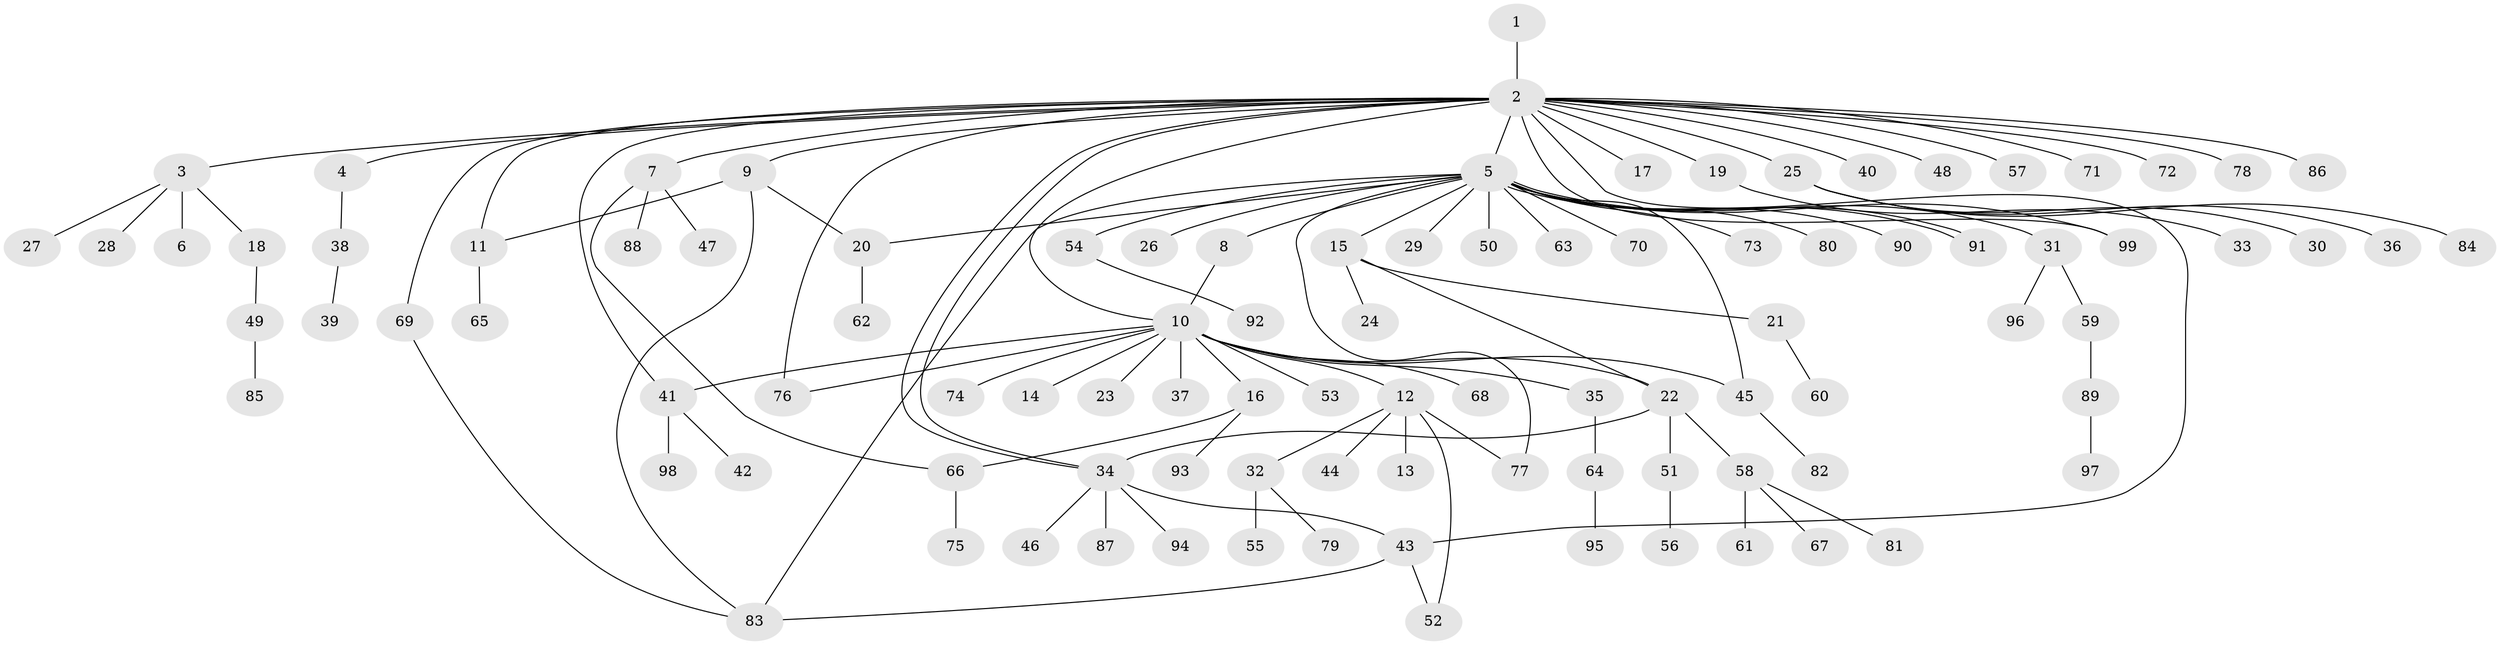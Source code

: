 // coarse degree distribution, {1: 0.8974358974358975, 15: 0.02564102564102564, 2: 0.02564102564102564, 7: 0.02564102564102564, 21: 0.02564102564102564}
// Generated by graph-tools (version 1.1) at 2025/51/03/04/25 21:51:01]
// undirected, 99 vertices, 116 edges
graph export_dot {
graph [start="1"]
  node [color=gray90,style=filled];
  1;
  2;
  3;
  4;
  5;
  6;
  7;
  8;
  9;
  10;
  11;
  12;
  13;
  14;
  15;
  16;
  17;
  18;
  19;
  20;
  21;
  22;
  23;
  24;
  25;
  26;
  27;
  28;
  29;
  30;
  31;
  32;
  33;
  34;
  35;
  36;
  37;
  38;
  39;
  40;
  41;
  42;
  43;
  44;
  45;
  46;
  47;
  48;
  49;
  50;
  51;
  52;
  53;
  54;
  55;
  56;
  57;
  58;
  59;
  60;
  61;
  62;
  63;
  64;
  65;
  66;
  67;
  68;
  69;
  70;
  71;
  72;
  73;
  74;
  75;
  76;
  77;
  78;
  79;
  80;
  81;
  82;
  83;
  84;
  85;
  86;
  87;
  88;
  89;
  90;
  91;
  92;
  93;
  94;
  95;
  96;
  97;
  98;
  99;
  1 -- 2;
  2 -- 3;
  2 -- 4;
  2 -- 5;
  2 -- 7;
  2 -- 9;
  2 -- 10;
  2 -- 11;
  2 -- 17;
  2 -- 19;
  2 -- 25;
  2 -- 34;
  2 -- 34;
  2 -- 40;
  2 -- 41;
  2 -- 43;
  2 -- 48;
  2 -- 57;
  2 -- 69;
  2 -- 71;
  2 -- 72;
  2 -- 76;
  2 -- 78;
  2 -- 86;
  2 -- 99;
  3 -- 6;
  3 -- 18;
  3 -- 27;
  3 -- 28;
  4 -- 38;
  5 -- 8;
  5 -- 15;
  5 -- 20;
  5 -- 26;
  5 -- 29;
  5 -- 31;
  5 -- 45;
  5 -- 50;
  5 -- 54;
  5 -- 63;
  5 -- 70;
  5 -- 73;
  5 -- 77;
  5 -- 80;
  5 -- 83;
  5 -- 90;
  5 -- 91;
  5 -- 91;
  5 -- 99;
  7 -- 47;
  7 -- 66;
  7 -- 88;
  8 -- 10;
  9 -- 11;
  9 -- 20;
  9 -- 83;
  10 -- 12;
  10 -- 14;
  10 -- 16;
  10 -- 22;
  10 -- 23;
  10 -- 35;
  10 -- 37;
  10 -- 41;
  10 -- 45;
  10 -- 53;
  10 -- 68;
  10 -- 74;
  10 -- 76;
  11 -- 65;
  12 -- 13;
  12 -- 32;
  12 -- 44;
  12 -- 52;
  12 -- 77;
  15 -- 21;
  15 -- 22;
  15 -- 24;
  16 -- 66;
  16 -- 93;
  18 -- 49;
  19 -- 33;
  20 -- 62;
  21 -- 60;
  22 -- 34;
  22 -- 51;
  22 -- 58;
  25 -- 30;
  25 -- 36;
  25 -- 84;
  31 -- 59;
  31 -- 96;
  32 -- 55;
  32 -- 79;
  34 -- 43;
  34 -- 46;
  34 -- 87;
  34 -- 94;
  35 -- 64;
  38 -- 39;
  41 -- 42;
  41 -- 98;
  43 -- 52;
  43 -- 83;
  45 -- 82;
  49 -- 85;
  51 -- 56;
  54 -- 92;
  58 -- 61;
  58 -- 67;
  58 -- 81;
  59 -- 89;
  64 -- 95;
  66 -- 75;
  69 -- 83;
  89 -- 97;
}
